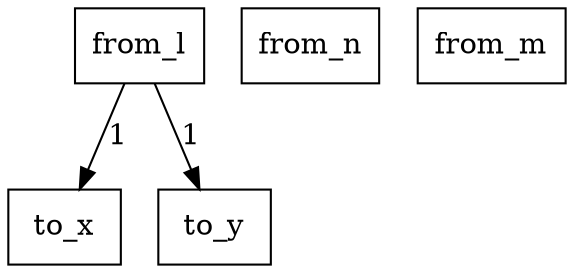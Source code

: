 digraph {
    graph [rankdir=TB
          ,bgcolor=transparent];
    node [shape=box
         ,fillcolor=white
         ,style=filled];
    0 [label=<from_l>];
    1 [label=<from_n>];
    2 [label=<from_m>];
    3 [label=<to_x>];
    4 [label=<to_y>];
    0 -> 3 [label=1];
    0 -> 4 [label=1];
}